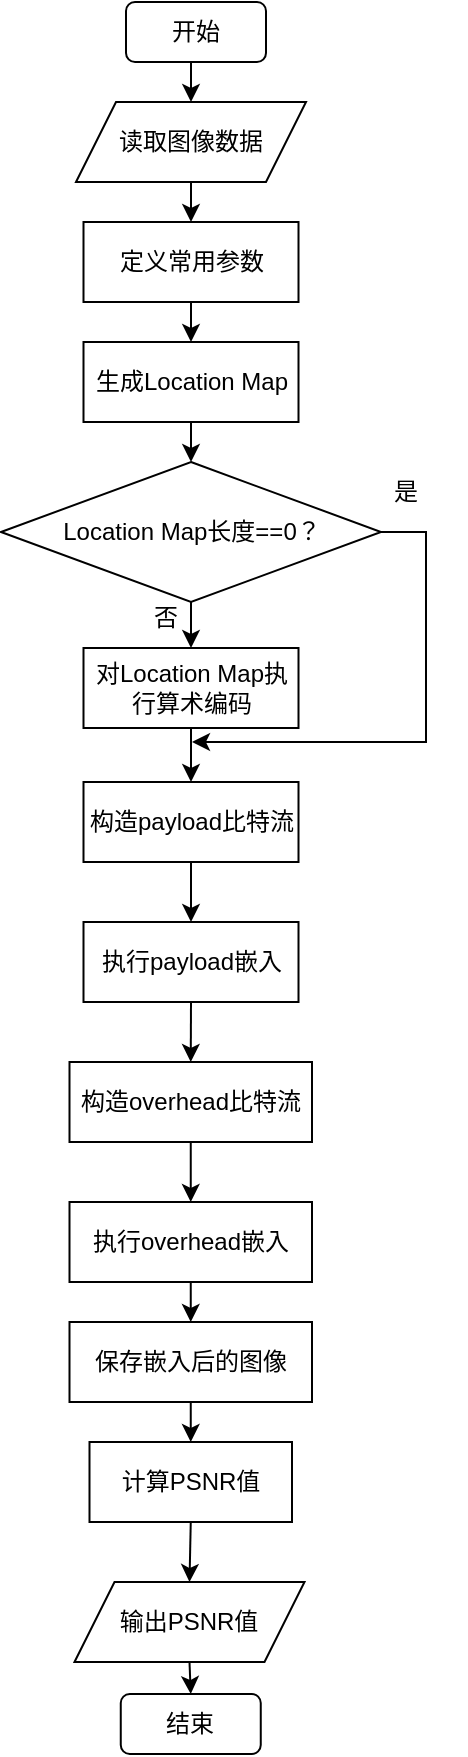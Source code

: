 <mxfile version="15.9.4" type="github">
  <diagram id="C5RBs43oDa-KdzZeNtuy" name="Page-1">
    <mxGraphModel dx="946" dy="588" grid="1" gridSize="10" guides="1" tooltips="1" connect="1" arrows="1" fold="1" page="1" pageScale="1" pageWidth="827" pageHeight="1169" math="0" shadow="0">
      <root>
        <mxCell id="WIyWlLk6GJQsqaUBKTNV-0" />
        <mxCell id="WIyWlLk6GJQsqaUBKTNV-1" parent="WIyWlLk6GJQsqaUBKTNV-0" />
        <mxCell id="jFdv6aw44B4isEHPGvmu-0" style="edgeStyle=orthogonalEdgeStyle;rounded=0;orthogonalLoop=1;jettySize=auto;html=1;exitX=0.5;exitY=1;exitDx=0;exitDy=0;entryX=0.5;entryY=0;entryDx=0;entryDy=0;" edge="1" parent="WIyWlLk6GJQsqaUBKTNV-1" source="jFdv6aw44B4isEHPGvmu-1" target="jFdv6aw44B4isEHPGvmu-3">
          <mxGeometry relative="1" as="geometry" />
        </mxCell>
        <mxCell id="jFdv6aw44B4isEHPGvmu-1" value="开始" style="rounded=1;whiteSpace=wrap;html=1;" vertex="1" parent="WIyWlLk6GJQsqaUBKTNV-1">
          <mxGeometry x="190" y="70" width="70" height="30" as="geometry" />
        </mxCell>
        <mxCell id="jFdv6aw44B4isEHPGvmu-2" style="edgeStyle=orthogonalEdgeStyle;rounded=0;orthogonalLoop=1;jettySize=auto;html=1;exitX=0.5;exitY=1;exitDx=0;exitDy=0;entryX=0.5;entryY=0;entryDx=0;entryDy=0;" edge="1" parent="WIyWlLk6GJQsqaUBKTNV-1" source="jFdv6aw44B4isEHPGvmu-3" target="jFdv6aw44B4isEHPGvmu-5">
          <mxGeometry relative="1" as="geometry" />
        </mxCell>
        <mxCell id="jFdv6aw44B4isEHPGvmu-3" value="读取图像数据" style="shape=parallelogram;perimeter=parallelogramPerimeter;whiteSpace=wrap;html=1;fixedSize=1;" vertex="1" parent="WIyWlLk6GJQsqaUBKTNV-1">
          <mxGeometry x="165" y="120" width="115" height="40" as="geometry" />
        </mxCell>
        <mxCell id="jFdv6aw44B4isEHPGvmu-4" style="edgeStyle=orthogonalEdgeStyle;rounded=0;orthogonalLoop=1;jettySize=auto;html=1;exitX=0.5;exitY=1;exitDx=0;exitDy=0;entryX=0.5;entryY=0;entryDx=0;entryDy=0;" edge="1" parent="WIyWlLk6GJQsqaUBKTNV-1" source="jFdv6aw44B4isEHPGvmu-5" target="jFdv6aw44B4isEHPGvmu-7">
          <mxGeometry relative="1" as="geometry" />
        </mxCell>
        <mxCell id="jFdv6aw44B4isEHPGvmu-5" value="定义常用参数" style="rounded=0;whiteSpace=wrap;html=1;" vertex="1" parent="WIyWlLk6GJQsqaUBKTNV-1">
          <mxGeometry x="168.75" y="180" width="107.5" height="40" as="geometry" />
        </mxCell>
        <mxCell id="jFdv6aw44B4isEHPGvmu-6" style="edgeStyle=orthogonalEdgeStyle;rounded=0;orthogonalLoop=1;jettySize=auto;html=1;exitX=0.5;exitY=1;exitDx=0;exitDy=0;entryX=0.5;entryY=0;entryDx=0;entryDy=0;" edge="1" parent="WIyWlLk6GJQsqaUBKTNV-1" source="jFdv6aw44B4isEHPGvmu-7" target="jFdv6aw44B4isEHPGvmu-10">
          <mxGeometry relative="1" as="geometry" />
        </mxCell>
        <mxCell id="jFdv6aw44B4isEHPGvmu-7" value="生成Location Map" style="rounded=0;whiteSpace=wrap;html=1;" vertex="1" parent="WIyWlLk6GJQsqaUBKTNV-1">
          <mxGeometry x="168.75" y="240" width="107.5" height="40" as="geometry" />
        </mxCell>
        <mxCell id="jFdv6aw44B4isEHPGvmu-8" style="edgeStyle=orthogonalEdgeStyle;rounded=0;orthogonalLoop=1;jettySize=auto;html=1;exitX=0.5;exitY=1;exitDx=0;exitDy=0;entryX=0.5;entryY=0;entryDx=0;entryDy=0;" edge="1" parent="WIyWlLk6GJQsqaUBKTNV-1" source="jFdv6aw44B4isEHPGvmu-10" target="jFdv6aw44B4isEHPGvmu-12">
          <mxGeometry relative="1" as="geometry" />
        </mxCell>
        <mxCell id="jFdv6aw44B4isEHPGvmu-9" style="edgeStyle=orthogonalEdgeStyle;rounded=0;orthogonalLoop=1;jettySize=auto;html=1;exitX=1;exitY=0.5;exitDx=0;exitDy=0;" edge="1" parent="WIyWlLk6GJQsqaUBKTNV-1" source="jFdv6aw44B4isEHPGvmu-10">
          <mxGeometry relative="1" as="geometry">
            <mxPoint x="223" y="440" as="targetPoint" />
            <Array as="points">
              <mxPoint x="340" y="335" />
            </Array>
          </mxGeometry>
        </mxCell>
        <mxCell id="jFdv6aw44B4isEHPGvmu-10" value="Location Map长度==0？" style="rhombus;whiteSpace=wrap;html=1;" vertex="1" parent="WIyWlLk6GJQsqaUBKTNV-1">
          <mxGeometry x="127.5" y="300" width="190" height="70" as="geometry" />
        </mxCell>
        <mxCell id="jFdv6aw44B4isEHPGvmu-11" style="edgeStyle=orthogonalEdgeStyle;rounded=0;orthogonalLoop=1;jettySize=auto;html=1;exitX=0.5;exitY=1;exitDx=0;exitDy=0;entryX=0.5;entryY=0;entryDx=0;entryDy=0;" edge="1" parent="WIyWlLk6GJQsqaUBKTNV-1" source="jFdv6aw44B4isEHPGvmu-12" target="jFdv6aw44B4isEHPGvmu-14">
          <mxGeometry relative="1" as="geometry" />
        </mxCell>
        <mxCell id="jFdv6aw44B4isEHPGvmu-12" value="对Location Map执行算术编码" style="rounded=0;whiteSpace=wrap;html=1;" vertex="1" parent="WIyWlLk6GJQsqaUBKTNV-1">
          <mxGeometry x="168.75" y="393" width="107.5" height="40" as="geometry" />
        </mxCell>
        <mxCell id="jFdv6aw44B4isEHPGvmu-13" style="edgeStyle=orthogonalEdgeStyle;rounded=0;orthogonalLoop=1;jettySize=auto;html=1;exitX=0.5;exitY=1;exitDx=0;exitDy=0;entryX=0.5;entryY=0;entryDx=0;entryDy=0;" edge="1" parent="WIyWlLk6GJQsqaUBKTNV-1" source="jFdv6aw44B4isEHPGvmu-14" target="jFdv6aw44B4isEHPGvmu-16">
          <mxGeometry relative="1" as="geometry" />
        </mxCell>
        <mxCell id="jFdv6aw44B4isEHPGvmu-14" value="构造payload比特流" style="rounded=0;whiteSpace=wrap;html=1;" vertex="1" parent="WIyWlLk6GJQsqaUBKTNV-1">
          <mxGeometry x="168.75" y="460" width="107.5" height="40" as="geometry" />
        </mxCell>
        <mxCell id="jFdv6aw44B4isEHPGvmu-15" style="edgeStyle=orthogonalEdgeStyle;rounded=0;orthogonalLoop=1;jettySize=auto;html=1;exitX=0.5;exitY=1;exitDx=0;exitDy=0;entryX=0.5;entryY=0;entryDx=0;entryDy=0;" edge="1" parent="WIyWlLk6GJQsqaUBKTNV-1" source="jFdv6aw44B4isEHPGvmu-16" target="jFdv6aw44B4isEHPGvmu-18">
          <mxGeometry relative="1" as="geometry" />
        </mxCell>
        <mxCell id="jFdv6aw44B4isEHPGvmu-16" value="执行payload嵌入" style="rounded=0;whiteSpace=wrap;html=1;" vertex="1" parent="WIyWlLk6GJQsqaUBKTNV-1">
          <mxGeometry x="168.75" y="530" width="107.5" height="40" as="geometry" />
        </mxCell>
        <mxCell id="jFdv6aw44B4isEHPGvmu-17" style="edgeStyle=orthogonalEdgeStyle;rounded=0;orthogonalLoop=1;jettySize=auto;html=1;exitX=0.5;exitY=1;exitDx=0;exitDy=0;entryX=0.5;entryY=0;entryDx=0;entryDy=0;" edge="1" parent="WIyWlLk6GJQsqaUBKTNV-1" source="jFdv6aw44B4isEHPGvmu-18" target="jFdv6aw44B4isEHPGvmu-20">
          <mxGeometry relative="1" as="geometry" />
        </mxCell>
        <mxCell id="jFdv6aw44B4isEHPGvmu-18" value="构造overhead比特流" style="rounded=0;whiteSpace=wrap;html=1;" vertex="1" parent="WIyWlLk6GJQsqaUBKTNV-1">
          <mxGeometry x="161.75" y="600" width="121.25" height="40" as="geometry" />
        </mxCell>
        <mxCell id="jFdv6aw44B4isEHPGvmu-19" style="edgeStyle=orthogonalEdgeStyle;rounded=0;orthogonalLoop=1;jettySize=auto;html=1;exitX=0.5;exitY=1;exitDx=0;exitDy=0;entryX=0.5;entryY=0;entryDx=0;entryDy=0;" edge="1" parent="WIyWlLk6GJQsqaUBKTNV-1" source="jFdv6aw44B4isEHPGvmu-20" target="jFdv6aw44B4isEHPGvmu-22">
          <mxGeometry relative="1" as="geometry" />
        </mxCell>
        <mxCell id="jFdv6aw44B4isEHPGvmu-20" value="执行overhead嵌入" style="rounded=0;whiteSpace=wrap;html=1;" vertex="1" parent="WIyWlLk6GJQsqaUBKTNV-1">
          <mxGeometry x="161.75" y="670" width="121.25" height="40" as="geometry" />
        </mxCell>
        <mxCell id="jFdv6aw44B4isEHPGvmu-21" style="edgeStyle=orthogonalEdgeStyle;rounded=0;orthogonalLoop=1;jettySize=auto;html=1;exitX=0.5;exitY=1;exitDx=0;exitDy=0;entryX=0.5;entryY=0;entryDx=0;entryDy=0;" edge="1" parent="WIyWlLk6GJQsqaUBKTNV-1" source="jFdv6aw44B4isEHPGvmu-22" target="jFdv6aw44B4isEHPGvmu-24">
          <mxGeometry relative="1" as="geometry" />
        </mxCell>
        <mxCell id="jFdv6aw44B4isEHPGvmu-22" value="保存嵌入后的图像" style="rounded=0;whiteSpace=wrap;html=1;" vertex="1" parent="WIyWlLk6GJQsqaUBKTNV-1">
          <mxGeometry x="161.75" y="730" width="121.25" height="40" as="geometry" />
        </mxCell>
        <mxCell id="jFdv6aw44B4isEHPGvmu-23" style="edgeStyle=orthogonalEdgeStyle;rounded=0;orthogonalLoop=1;jettySize=auto;html=1;exitX=0.5;exitY=1;exitDx=0;exitDy=0;entryX=0.5;entryY=0;entryDx=0;entryDy=0;" edge="1" parent="WIyWlLk6GJQsqaUBKTNV-1" source="jFdv6aw44B4isEHPGvmu-24" target="jFdv6aw44B4isEHPGvmu-29">
          <mxGeometry relative="1" as="geometry" />
        </mxCell>
        <mxCell id="jFdv6aw44B4isEHPGvmu-24" value="计算PSNR值" style="rounded=0;whiteSpace=wrap;html=1;" vertex="1" parent="WIyWlLk6GJQsqaUBKTNV-1">
          <mxGeometry x="171.75" y="790" width="101.25" height="40" as="geometry" />
        </mxCell>
        <mxCell id="jFdv6aw44B4isEHPGvmu-25" value="结束" style="rounded=1;whiteSpace=wrap;html=1;" vertex="1" parent="WIyWlLk6GJQsqaUBKTNV-1">
          <mxGeometry x="187.38" y="916" width="70" height="30" as="geometry" />
        </mxCell>
        <mxCell id="jFdv6aw44B4isEHPGvmu-26" value="是" style="text;html=1;strokeColor=none;fillColor=none;align=center;verticalAlign=middle;whiteSpace=wrap;rounded=0;" vertex="1" parent="WIyWlLk6GJQsqaUBKTNV-1">
          <mxGeometry x="300" y="300" width="60" height="30" as="geometry" />
        </mxCell>
        <mxCell id="jFdv6aw44B4isEHPGvmu-27" value="否" style="text;html=1;strokeColor=none;fillColor=none;align=center;verticalAlign=middle;whiteSpace=wrap;rounded=0;" vertex="1" parent="WIyWlLk6GJQsqaUBKTNV-1">
          <mxGeometry x="180" y="363" width="60" height="30" as="geometry" />
        </mxCell>
        <mxCell id="jFdv6aw44B4isEHPGvmu-28" style="edgeStyle=orthogonalEdgeStyle;rounded=0;orthogonalLoop=1;jettySize=auto;html=1;exitX=0.5;exitY=1;exitDx=0;exitDy=0;entryX=0.5;entryY=0;entryDx=0;entryDy=0;" edge="1" parent="WIyWlLk6GJQsqaUBKTNV-1" source="jFdv6aw44B4isEHPGvmu-29" target="jFdv6aw44B4isEHPGvmu-25">
          <mxGeometry relative="1" as="geometry" />
        </mxCell>
        <mxCell id="jFdv6aw44B4isEHPGvmu-29" value="输出PSNR值" style="shape=parallelogram;perimeter=parallelogramPerimeter;whiteSpace=wrap;html=1;fixedSize=1;" vertex="1" parent="WIyWlLk6GJQsqaUBKTNV-1">
          <mxGeometry x="164.25" y="860" width="115" height="40" as="geometry" />
        </mxCell>
      </root>
    </mxGraphModel>
  </diagram>
</mxfile>
